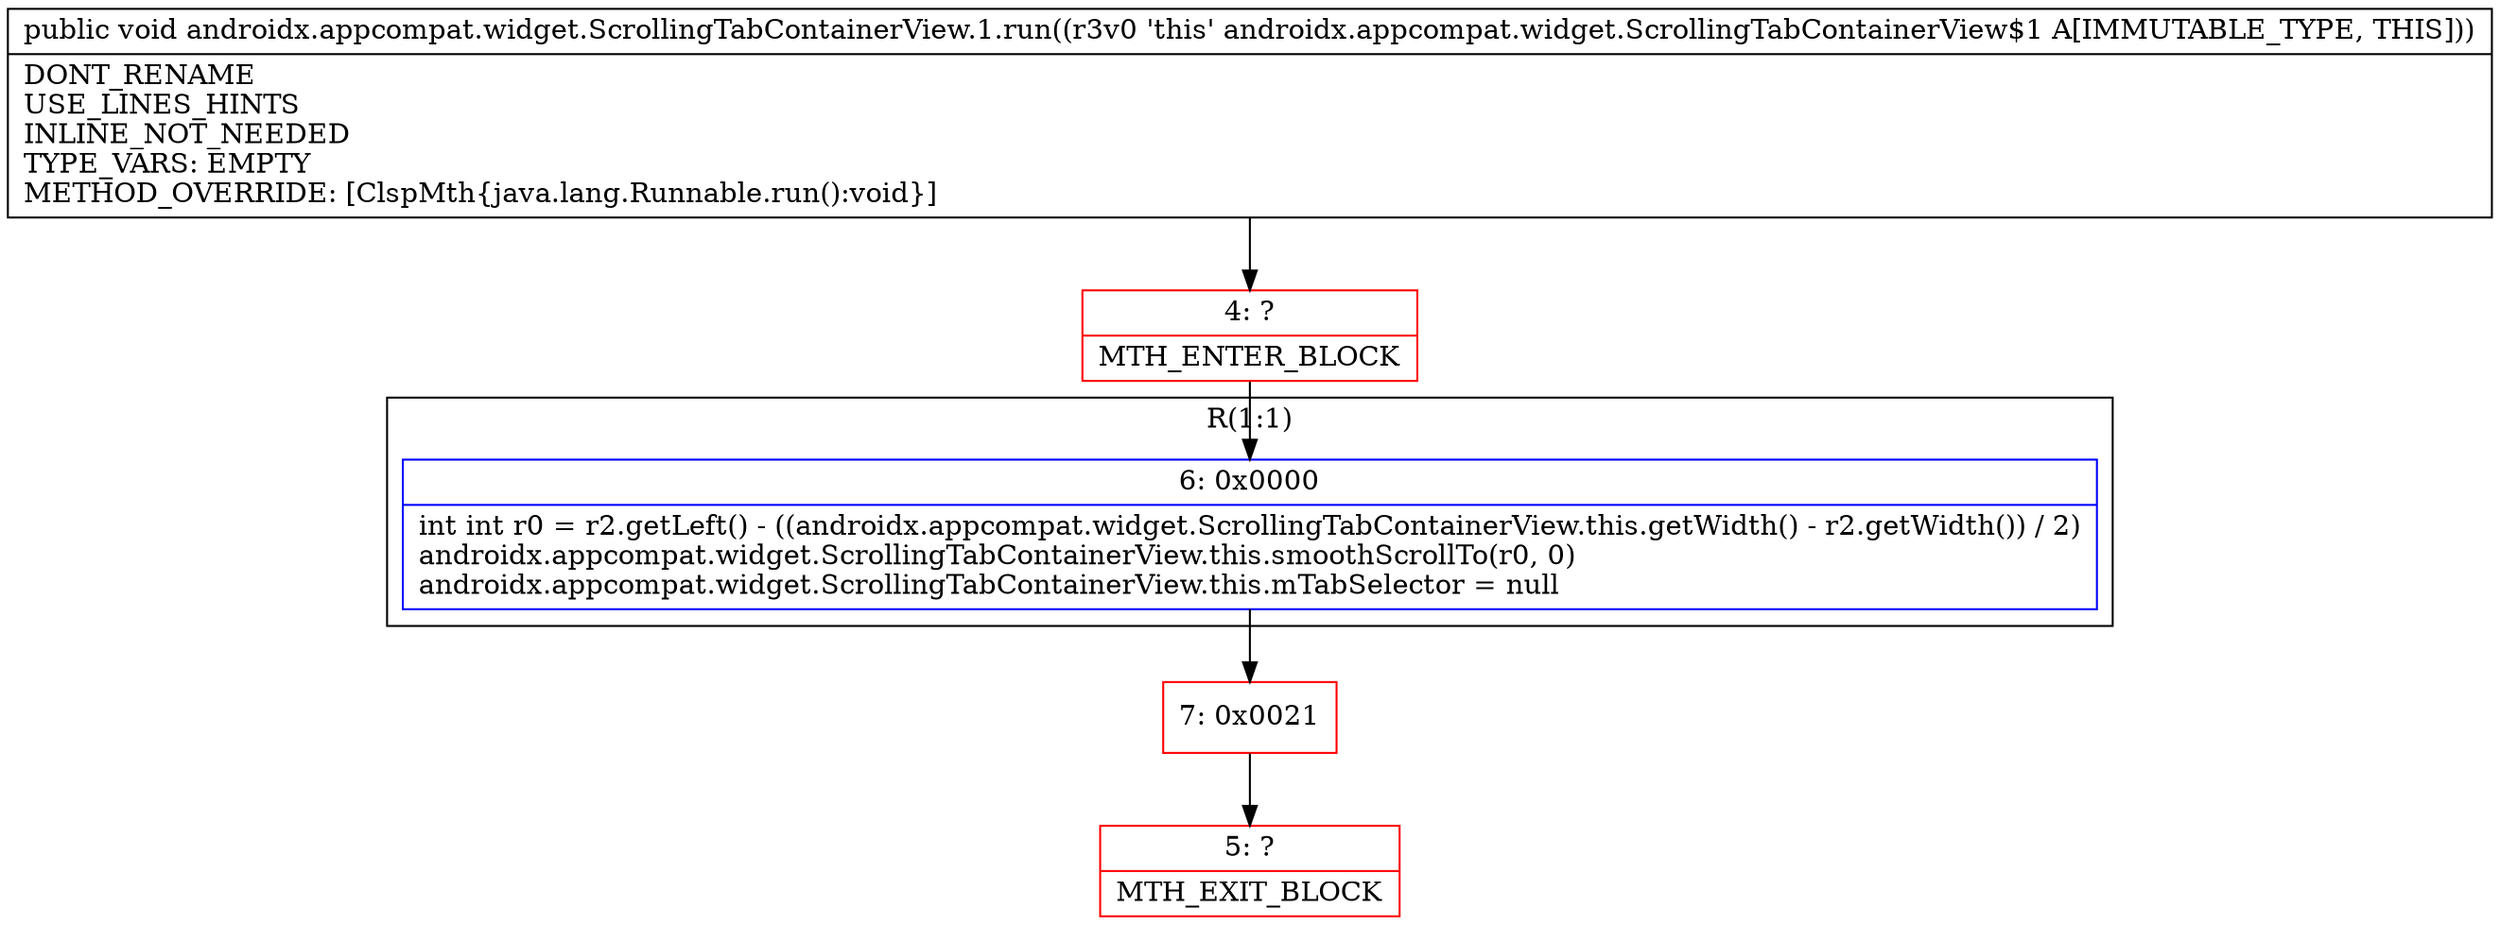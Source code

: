 digraph "CFG forandroidx.appcompat.widget.ScrollingTabContainerView.1.run()V" {
subgraph cluster_Region_1593045788 {
label = "R(1:1)";
node [shape=record,color=blue];
Node_6 [shape=record,label="{6\:\ 0x0000|int int r0 = r2.getLeft() \- ((androidx.appcompat.widget.ScrollingTabContainerView.this.getWidth() \- r2.getWidth()) \/ 2)\landroidx.appcompat.widget.ScrollingTabContainerView.this.smoothScrollTo(r0, 0)\landroidx.appcompat.widget.ScrollingTabContainerView.this.mTabSelector = null\l}"];
}
Node_4 [shape=record,color=red,label="{4\:\ ?|MTH_ENTER_BLOCK\l}"];
Node_7 [shape=record,color=red,label="{7\:\ 0x0021}"];
Node_5 [shape=record,color=red,label="{5\:\ ?|MTH_EXIT_BLOCK\l}"];
MethodNode[shape=record,label="{public void androidx.appcompat.widget.ScrollingTabContainerView.1.run((r3v0 'this' androidx.appcompat.widget.ScrollingTabContainerView$1 A[IMMUTABLE_TYPE, THIS]))  | DONT_RENAME\lUSE_LINES_HINTS\lINLINE_NOT_NEEDED\lTYPE_VARS: EMPTY\lMETHOD_OVERRIDE: [ClspMth\{java.lang.Runnable.run():void\}]\l}"];
MethodNode -> Node_4;Node_6 -> Node_7;
Node_4 -> Node_6;
Node_7 -> Node_5;
}

